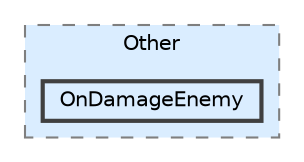digraph "Q:/IdleWave/Projet/Assets/Scripts/RogueGenesia/ScriptableObjects/SoulCards/Other/OnDamageEnemy"
{
 // LATEX_PDF_SIZE
  bgcolor="transparent";
  edge [fontname=Helvetica,fontsize=10,labelfontname=Helvetica,labelfontsize=10];
  node [fontname=Helvetica,fontsize=10,shape=box,height=0.2,width=0.4];
  compound=true
  subgraph clusterdir_d98f80bbac272d14a7c84c9b1d9aafbd {
    graph [ bgcolor="#daedff", pencolor="grey50", label="Other", fontname=Helvetica,fontsize=10 style="filled,dashed", URL="dir_d98f80bbac272d14a7c84c9b1d9aafbd.html",tooltip=""]
  dir_6a535204617ce614bef9837b6cfa35bd [label="OnDamageEnemy", fillcolor="#daedff", color="grey25", style="filled,bold", URL="dir_6a535204617ce614bef9837b6cfa35bd.html",tooltip=""];
  }
}
